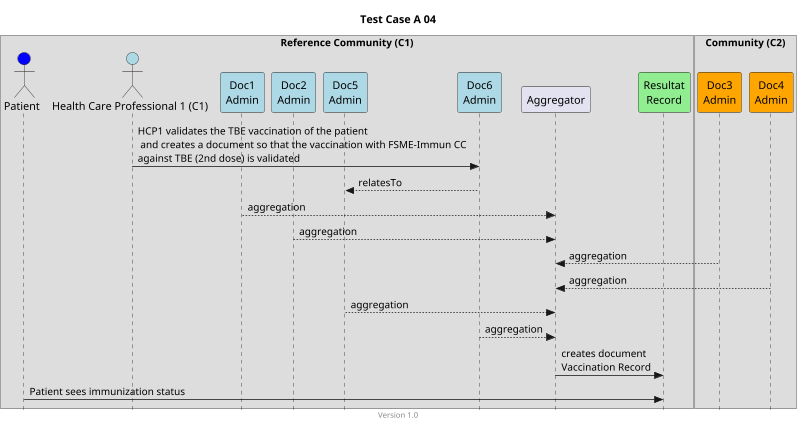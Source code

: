 @startuml
title Test Case A 04
footer Version 1.0
skinparam responseMessageBelowArrow true
skinparam style strictuml
scale max 800 width

box "Reference Community (C1)"
actor "Patient" as PAT #blue
actor "Health Care Professional 1 (C1)" as HCP1_C1 #lightblue
participant "Doc1\nAdmin" as Doc1 #lightblue
participant "Doc2\nAdmin" as Doc2 #lightblue
participant "Doc5\nAdmin" as Doc5 #lightblue
participant "Doc6\nAdmin" as Doc6 #lightblue
participant Aggregator as AGG
participant "Resultat\nRecord" as RES #lightgreen
end box


HCP1_C1 -> Doc6: HCP1 validates the TBE vaccination of the patient \n and creates a document so that the vaccination with FSME-Immun CC\nagainst TBE (2nd dose) is validated
Doc6 --> Doc5 : relatesTo

box "Community (C2)"
participant "Doc3\nAdmin" as Doc3 #orange
participant "Doc4\nAdmin" as Doc4 #orange
end box


Doc1 --> AGG: aggregation
Doc2 --> AGG: aggregation
Doc3 --> AGG: aggregation
Doc4 --> AGG: aggregation
Doc5 --> AGG: aggregation
Doc6 --> AGG: aggregation
AGG -> RES: creates document\nVaccination Record 
PAT -> RES: Patient sees immunization status


@enduml
